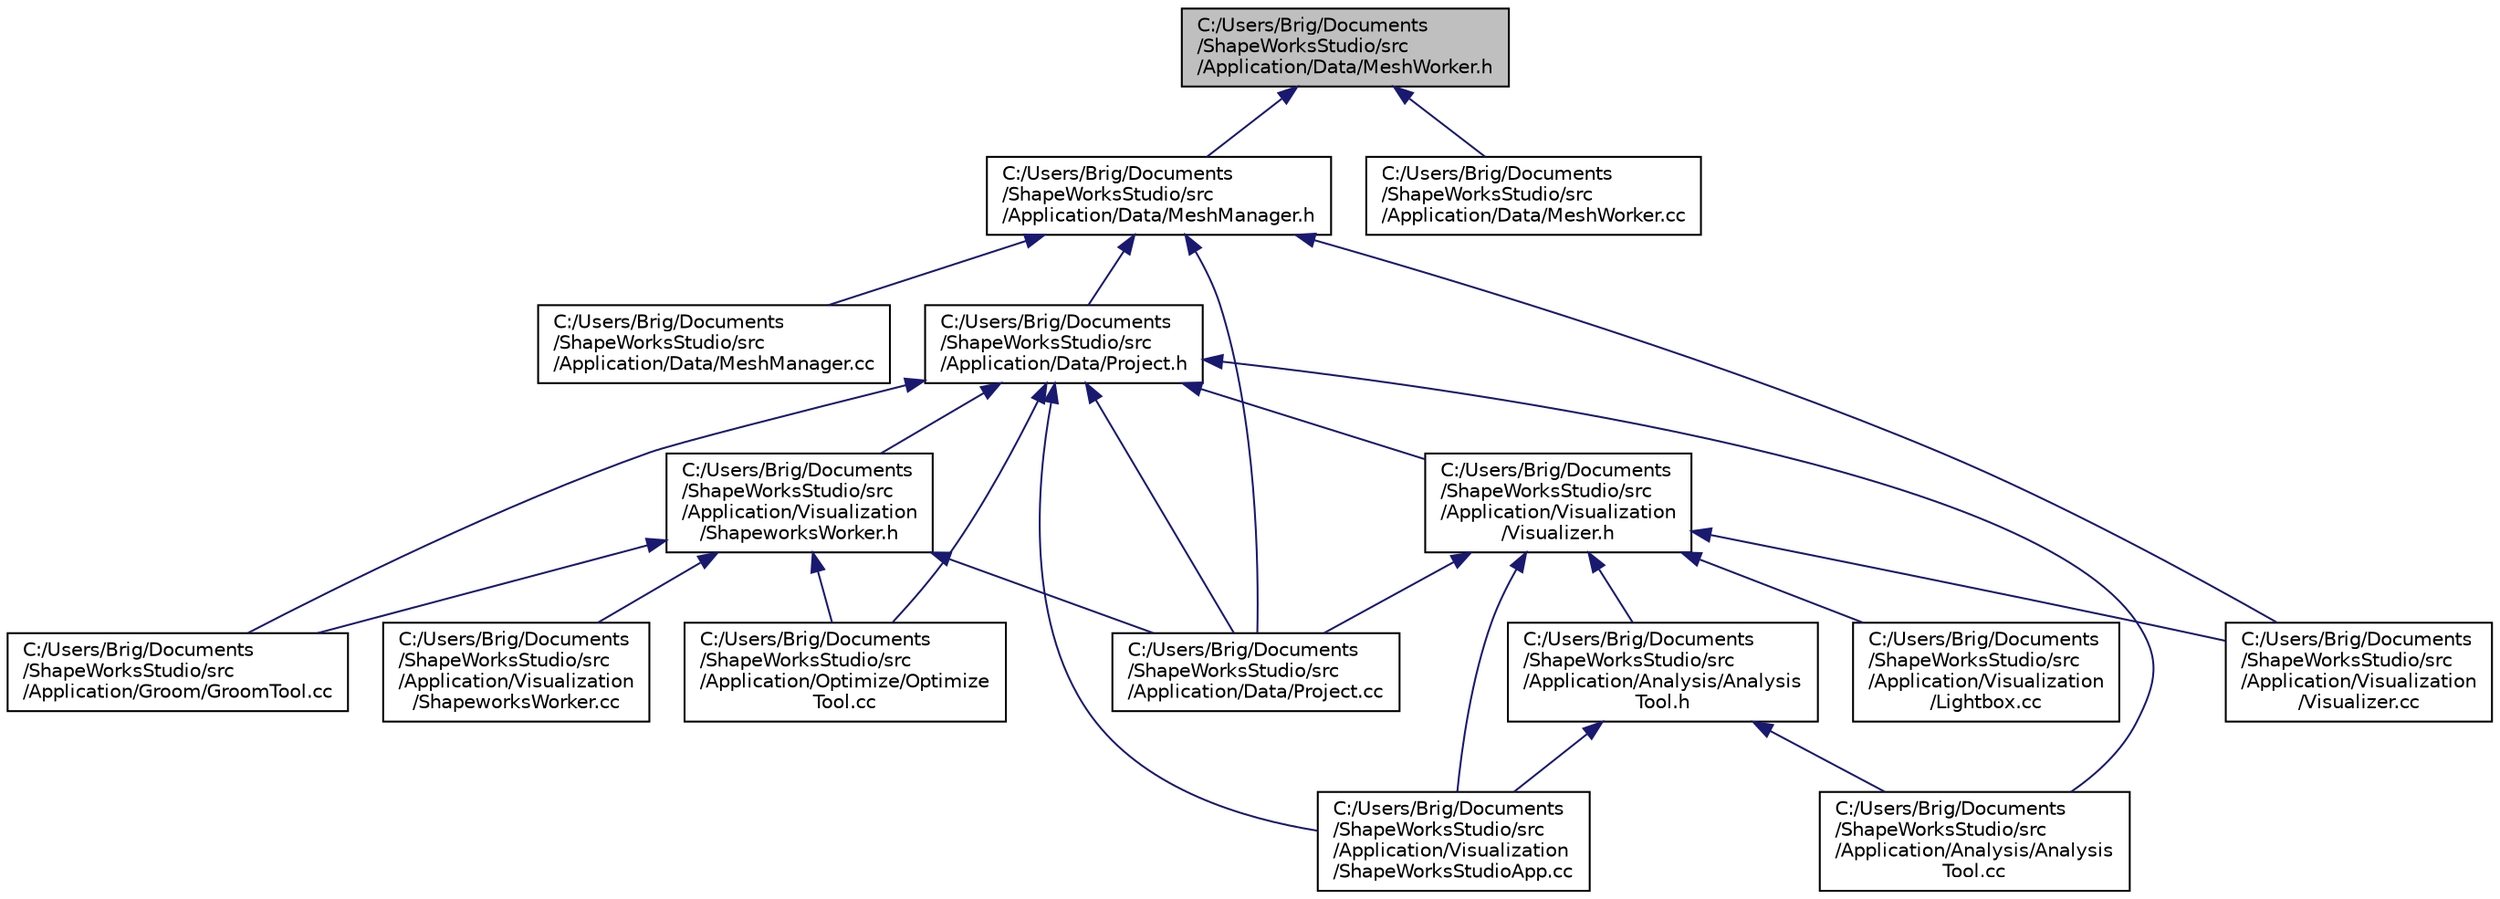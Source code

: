 digraph "C:/Users/Brig/Documents/ShapeWorksStudio/src/Application/Data/MeshWorker.h"
{
  edge [fontname="Helvetica",fontsize="10",labelfontname="Helvetica",labelfontsize="10"];
  node [fontname="Helvetica",fontsize="10",shape=record];
  Node1 [label="C:/Users/Brig/Documents\l/ShapeWorksStudio/src\l/Application/Data/MeshWorker.h",height=0.2,width=0.4,color="black", fillcolor="grey75", style="filled", fontcolor="black"];
  Node1 -> Node2 [dir="back",color="midnightblue",fontsize="10",style="solid",fontname="Helvetica"];
  Node2 [label="C:/Users/Brig/Documents\l/ShapeWorksStudio/src\l/Application/Data/MeshManager.h",height=0.2,width=0.4,color="black", fillcolor="white", style="filled",URL="$_mesh_manager_8h.html",tooltip="Class to manage meshes. "];
  Node2 -> Node3 [dir="back",color="midnightblue",fontsize="10",style="solid",fontname="Helvetica"];
  Node3 [label="C:/Users/Brig/Documents\l/ShapeWorksStudio/src\l/Application/Data/MeshManager.cc",height=0.2,width=0.4,color="black", fillcolor="white", style="filled",URL="$_mesh_manager_8cc_source.html"];
  Node2 -> Node4 [dir="back",color="midnightblue",fontsize="10",style="solid",fontname="Helvetica"];
  Node4 [label="C:/Users/Brig/Documents\l/ShapeWorksStudio/src\l/Application/Data/Project.cc",height=0.2,width=0.4,color="black", fillcolor="white", style="filled",URL="$_project_8cc_source.html"];
  Node2 -> Node5 [dir="back",color="midnightblue",fontsize="10",style="solid",fontname="Helvetica"];
  Node5 [label="C:/Users/Brig/Documents\l/ShapeWorksStudio/src\l/Application/Data/Project.h",height=0.2,width=0.4,color="black", fillcolor="white", style="filled",URL="$_project_8h_source.html"];
  Node5 -> Node6 [dir="back",color="midnightblue",fontsize="10",style="solid",fontname="Helvetica"];
  Node6 [label="C:/Users/Brig/Documents\l/ShapeWorksStudio/src\l/Application/Analysis/Analysis\lTool.cc",height=0.2,width=0.4,color="black", fillcolor="white", style="filled",URL="$_analysis_tool_8cc_source.html"];
  Node5 -> Node4 [dir="back",color="midnightblue",fontsize="10",style="solid",fontname="Helvetica"];
  Node5 -> Node7 [dir="back",color="midnightblue",fontsize="10",style="solid",fontname="Helvetica"];
  Node7 [label="C:/Users/Brig/Documents\l/ShapeWorksStudio/src\l/Application/Groom/GroomTool.cc",height=0.2,width=0.4,color="black", fillcolor="white", style="filled",URL="$_groom_tool_8cc_source.html"];
  Node5 -> Node8 [dir="back",color="midnightblue",fontsize="10",style="solid",fontname="Helvetica"];
  Node8 [label="C:/Users/Brig/Documents\l/ShapeWorksStudio/src\l/Application/Optimize/Optimize\lTool.cc",height=0.2,width=0.4,color="black", fillcolor="white", style="filled",URL="$_optimize_tool_8cc_source.html"];
  Node5 -> Node9 [dir="back",color="midnightblue",fontsize="10",style="solid",fontname="Helvetica"];
  Node9 [label="C:/Users/Brig/Documents\l/ShapeWorksStudio/src\l/Application/Visualization\l/ShapeWorksStudioApp.cc",height=0.2,width=0.4,color="black", fillcolor="white", style="filled",URL="$_shape_works_studio_app_8cc_source.html"];
  Node5 -> Node10 [dir="back",color="midnightblue",fontsize="10",style="solid",fontname="Helvetica"];
  Node10 [label="C:/Users/Brig/Documents\l/ShapeWorksStudio/src\l/Application/Visualization\l/ShapeworksWorker.h",height=0.2,width=0.4,color="black", fillcolor="white", style="filled",URL="$_shapeworks_worker_8h_source.html"];
  Node10 -> Node4 [dir="back",color="midnightblue",fontsize="10",style="solid",fontname="Helvetica"];
  Node10 -> Node7 [dir="back",color="midnightblue",fontsize="10",style="solid",fontname="Helvetica"];
  Node10 -> Node8 [dir="back",color="midnightblue",fontsize="10",style="solid",fontname="Helvetica"];
  Node10 -> Node11 [dir="back",color="midnightblue",fontsize="10",style="solid",fontname="Helvetica"];
  Node11 [label="C:/Users/Brig/Documents\l/ShapeWorksStudio/src\l/Application/Visualization\l/ShapeworksWorker.cc",height=0.2,width=0.4,color="black", fillcolor="white", style="filled",URL="$_shapeworks_worker_8cc_source.html"];
  Node5 -> Node12 [dir="back",color="midnightblue",fontsize="10",style="solid",fontname="Helvetica"];
  Node12 [label="C:/Users/Brig/Documents\l/ShapeWorksStudio/src\l/Application/Visualization\l/Visualizer.h",height=0.2,width=0.4,color="black", fillcolor="white", style="filled",URL="$_visualizer_8h_source.html"];
  Node12 -> Node13 [dir="back",color="midnightblue",fontsize="10",style="solid",fontname="Helvetica"];
  Node13 [label="C:/Users/Brig/Documents\l/ShapeWorksStudio/src\l/Application/Analysis/Analysis\lTool.h",height=0.2,width=0.4,color="black", fillcolor="white", style="filled",URL="$_analysis_tool_8h_source.html"];
  Node13 -> Node6 [dir="back",color="midnightblue",fontsize="10",style="solid",fontname="Helvetica"];
  Node13 -> Node9 [dir="back",color="midnightblue",fontsize="10",style="solid",fontname="Helvetica"];
  Node12 -> Node4 [dir="back",color="midnightblue",fontsize="10",style="solid",fontname="Helvetica"];
  Node12 -> Node14 [dir="back",color="midnightblue",fontsize="10",style="solid",fontname="Helvetica"];
  Node14 [label="C:/Users/Brig/Documents\l/ShapeWorksStudio/src\l/Application/Visualization\l/Lightbox.cc",height=0.2,width=0.4,color="black", fillcolor="white", style="filled",URL="$_lightbox_8cc_source.html"];
  Node12 -> Node9 [dir="back",color="midnightblue",fontsize="10",style="solid",fontname="Helvetica"];
  Node12 -> Node15 [dir="back",color="midnightblue",fontsize="10",style="solid",fontname="Helvetica"];
  Node15 [label="C:/Users/Brig/Documents\l/ShapeWorksStudio/src\l/Application/Visualization\l/Visualizer.cc",height=0.2,width=0.4,color="black", fillcolor="white", style="filled",URL="$_visualizer_8cc_source.html"];
  Node2 -> Node15 [dir="back",color="midnightblue",fontsize="10",style="solid",fontname="Helvetica"];
  Node1 -> Node16 [dir="back",color="midnightblue",fontsize="10",style="solid",fontname="Helvetica"];
  Node16 [label="C:/Users/Brig/Documents\l/ShapeWorksStudio/src\l/Application/Data/MeshWorker.cc",height=0.2,width=0.4,color="black", fillcolor="white", style="filled",URL="$_mesh_worker_8cc_source.html"];
}
